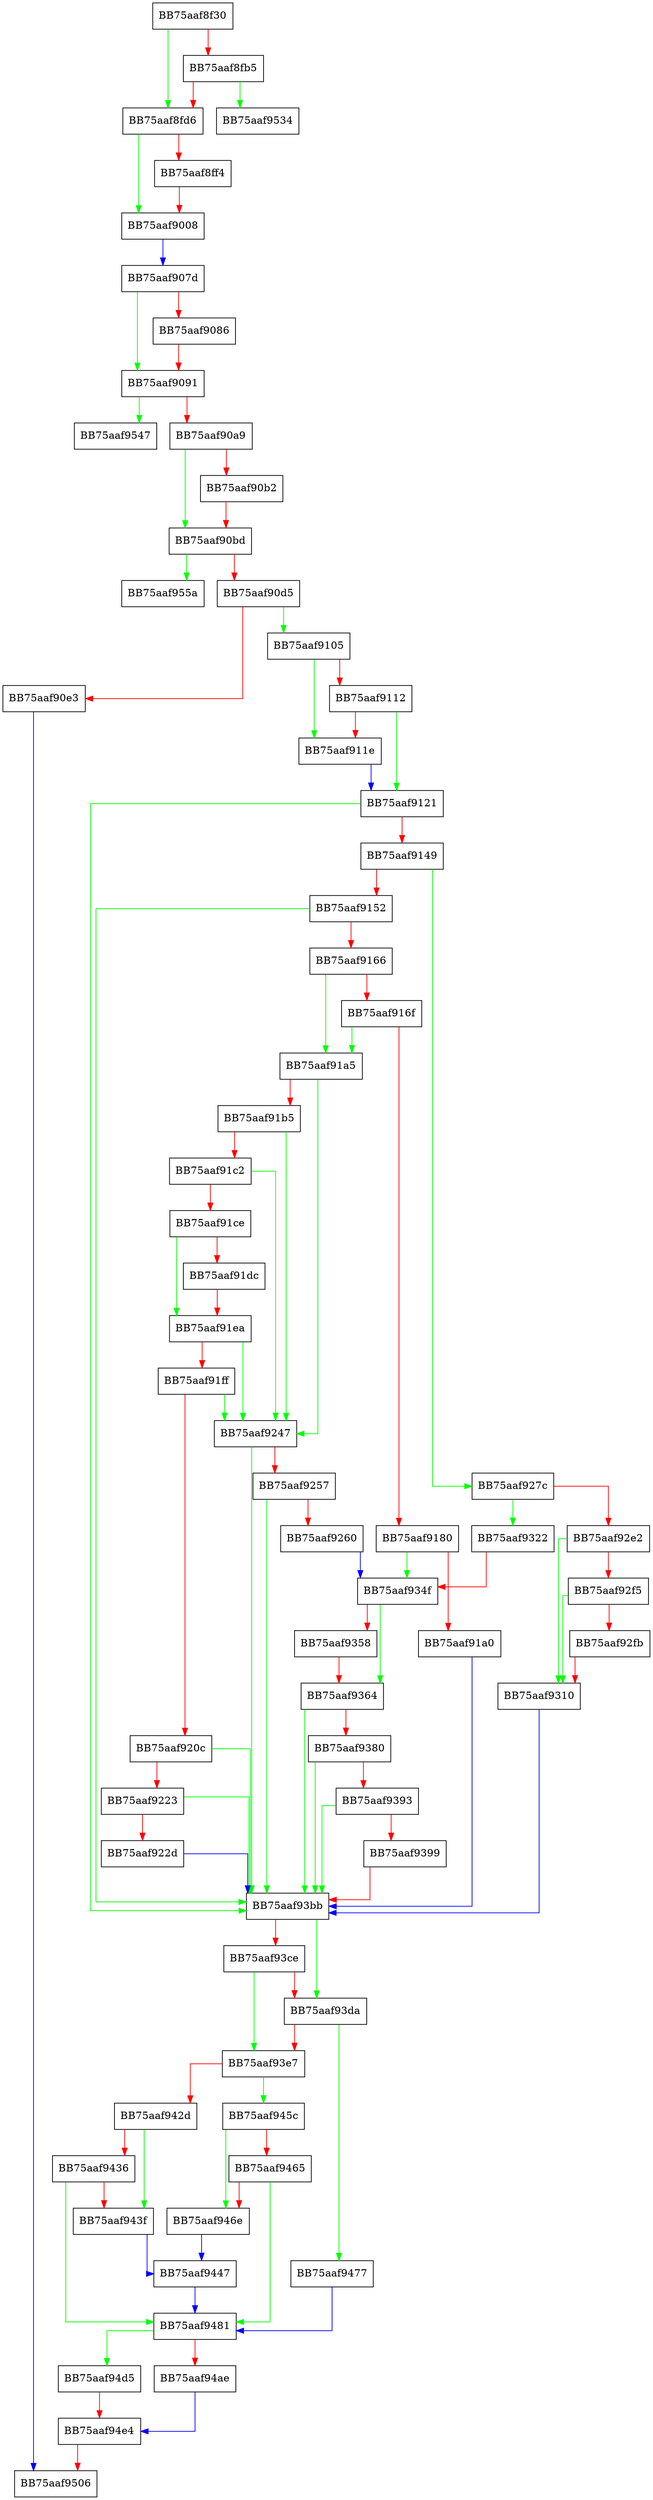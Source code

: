 digraph mp_lua_api_TriggerScanResource {
  node [shape="box"];
  graph [splines=ortho];
  BB75aaf8f30 -> BB75aaf8fd6 [color="green"];
  BB75aaf8f30 -> BB75aaf8fb5 [color="red"];
  BB75aaf8fb5 -> BB75aaf9534 [color="green"];
  BB75aaf8fb5 -> BB75aaf8fd6 [color="red"];
  BB75aaf8fd6 -> BB75aaf9008 [color="green"];
  BB75aaf8fd6 -> BB75aaf8ff4 [color="red"];
  BB75aaf8ff4 -> BB75aaf9008 [color="red"];
  BB75aaf9008 -> BB75aaf907d [color="blue"];
  BB75aaf907d -> BB75aaf9091 [color="green"];
  BB75aaf907d -> BB75aaf9086 [color="red"];
  BB75aaf9086 -> BB75aaf9091 [color="red"];
  BB75aaf9091 -> BB75aaf9547 [color="green"];
  BB75aaf9091 -> BB75aaf90a9 [color="red"];
  BB75aaf90a9 -> BB75aaf90bd [color="green"];
  BB75aaf90a9 -> BB75aaf90b2 [color="red"];
  BB75aaf90b2 -> BB75aaf90bd [color="red"];
  BB75aaf90bd -> BB75aaf955a [color="green"];
  BB75aaf90bd -> BB75aaf90d5 [color="red"];
  BB75aaf90d5 -> BB75aaf9105 [color="green"];
  BB75aaf90d5 -> BB75aaf90e3 [color="red"];
  BB75aaf90e3 -> BB75aaf9506 [color="blue"];
  BB75aaf9105 -> BB75aaf911e [color="green"];
  BB75aaf9105 -> BB75aaf9112 [color="red"];
  BB75aaf9112 -> BB75aaf9121 [color="green"];
  BB75aaf9112 -> BB75aaf911e [color="red"];
  BB75aaf911e -> BB75aaf9121 [color="blue"];
  BB75aaf9121 -> BB75aaf93bb [color="green"];
  BB75aaf9121 -> BB75aaf9149 [color="red"];
  BB75aaf9149 -> BB75aaf927c [color="green"];
  BB75aaf9149 -> BB75aaf9152 [color="red"];
  BB75aaf9152 -> BB75aaf93bb [color="green"];
  BB75aaf9152 -> BB75aaf9166 [color="red"];
  BB75aaf9166 -> BB75aaf91a5 [color="green"];
  BB75aaf9166 -> BB75aaf916f [color="red"];
  BB75aaf916f -> BB75aaf91a5 [color="green"];
  BB75aaf916f -> BB75aaf9180 [color="red"];
  BB75aaf9180 -> BB75aaf934f [color="green"];
  BB75aaf9180 -> BB75aaf91a0 [color="red"];
  BB75aaf91a0 -> BB75aaf93bb [color="blue"];
  BB75aaf91a5 -> BB75aaf9247 [color="green"];
  BB75aaf91a5 -> BB75aaf91b5 [color="red"];
  BB75aaf91b5 -> BB75aaf9247 [color="green"];
  BB75aaf91b5 -> BB75aaf91c2 [color="red"];
  BB75aaf91c2 -> BB75aaf9247 [color="green"];
  BB75aaf91c2 -> BB75aaf91ce [color="red"];
  BB75aaf91ce -> BB75aaf91ea [color="green"];
  BB75aaf91ce -> BB75aaf91dc [color="red"];
  BB75aaf91dc -> BB75aaf91ea [color="red"];
  BB75aaf91ea -> BB75aaf9247 [color="green"];
  BB75aaf91ea -> BB75aaf91ff [color="red"];
  BB75aaf91ff -> BB75aaf9247 [color="green"];
  BB75aaf91ff -> BB75aaf920c [color="red"];
  BB75aaf920c -> BB75aaf93bb [color="green"];
  BB75aaf920c -> BB75aaf9223 [color="red"];
  BB75aaf9223 -> BB75aaf93bb [color="green"];
  BB75aaf9223 -> BB75aaf922d [color="red"];
  BB75aaf922d -> BB75aaf93bb [color="blue"];
  BB75aaf9247 -> BB75aaf93bb [color="green"];
  BB75aaf9247 -> BB75aaf9257 [color="red"];
  BB75aaf9257 -> BB75aaf93bb [color="green"];
  BB75aaf9257 -> BB75aaf9260 [color="red"];
  BB75aaf9260 -> BB75aaf934f [color="blue"];
  BB75aaf927c -> BB75aaf9322 [color="green"];
  BB75aaf927c -> BB75aaf92e2 [color="red"];
  BB75aaf92e2 -> BB75aaf9310 [color="green"];
  BB75aaf92e2 -> BB75aaf92f5 [color="red"];
  BB75aaf92f5 -> BB75aaf9310 [color="green"];
  BB75aaf92f5 -> BB75aaf92fb [color="red"];
  BB75aaf92fb -> BB75aaf9310 [color="red"];
  BB75aaf9310 -> BB75aaf93bb [color="blue"];
  BB75aaf9322 -> BB75aaf934f [color="red"];
  BB75aaf934f -> BB75aaf9364 [color="green"];
  BB75aaf934f -> BB75aaf9358 [color="red"];
  BB75aaf9358 -> BB75aaf9364 [color="red"];
  BB75aaf9364 -> BB75aaf93bb [color="green"];
  BB75aaf9364 -> BB75aaf9380 [color="red"];
  BB75aaf9380 -> BB75aaf93bb [color="green"];
  BB75aaf9380 -> BB75aaf9393 [color="red"];
  BB75aaf9393 -> BB75aaf93bb [color="green"];
  BB75aaf9393 -> BB75aaf9399 [color="red"];
  BB75aaf9399 -> BB75aaf93bb [color="red"];
  BB75aaf93bb -> BB75aaf93da [color="green"];
  BB75aaf93bb -> BB75aaf93ce [color="red"];
  BB75aaf93ce -> BB75aaf93e7 [color="green"];
  BB75aaf93ce -> BB75aaf93da [color="red"];
  BB75aaf93da -> BB75aaf9477 [color="green"];
  BB75aaf93da -> BB75aaf93e7 [color="red"];
  BB75aaf93e7 -> BB75aaf945c [color="green"];
  BB75aaf93e7 -> BB75aaf942d [color="red"];
  BB75aaf942d -> BB75aaf943f [color="green"];
  BB75aaf942d -> BB75aaf9436 [color="red"];
  BB75aaf9436 -> BB75aaf9481 [color="green"];
  BB75aaf9436 -> BB75aaf943f [color="red"];
  BB75aaf943f -> BB75aaf9447 [color="blue"];
  BB75aaf9447 -> BB75aaf9481 [color="blue"];
  BB75aaf945c -> BB75aaf946e [color="green"];
  BB75aaf945c -> BB75aaf9465 [color="red"];
  BB75aaf9465 -> BB75aaf9481 [color="green"];
  BB75aaf9465 -> BB75aaf946e [color="red"];
  BB75aaf946e -> BB75aaf9447 [color="blue"];
  BB75aaf9477 -> BB75aaf9481 [color="blue"];
  BB75aaf9481 -> BB75aaf94d5 [color="green"];
  BB75aaf9481 -> BB75aaf94ae [color="red"];
  BB75aaf94ae -> BB75aaf94e4 [color="blue"];
  BB75aaf94d5 -> BB75aaf94e4 [color="red"];
  BB75aaf94e4 -> BB75aaf9506 [color="red"];
}